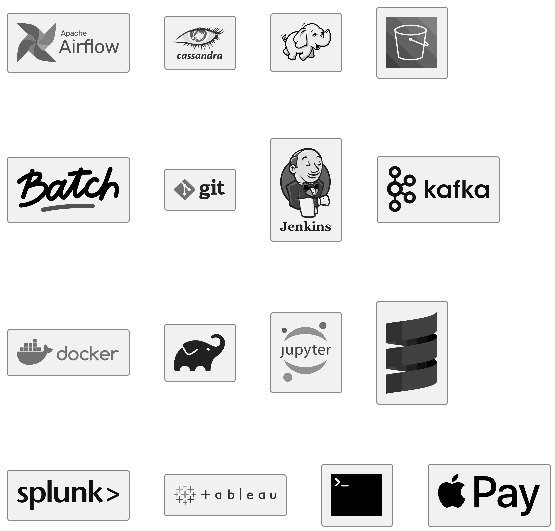 @startuml
'https://github.com/plantuml-stdlib/gilbarbara-plantuml-sprites/tree/master/pngs
!include <logos/airflow>
!include <logos/cassandra>
!include <logos/java>
!include <logos/hadoop>
!include <logos/aws-s3>
!include <logos/bash>
!include <logos/batch>
!include <logos/git>
!include <logos/jenkins>
!include <logos/kafka>
!include <logos/docker>
!include <logos/gradle>
!include <logos/jupyter>
!include <logos/scala>
!include <logos/splunk>
!include <logos/tableau>
!include <logos/terminal>
!include <logos/apple-pay>

rectangle "<$airflow>"
rectangle "<$cassandra>"
rectangle "<$hadoop>"
rectangle "<$aws-s3>"
rectangle "<$batch>"
rectangle "<$git>"
rectangle "<$jenkins>"
rectangle "<$kafka>"
rectangle "<$docker>"
rectangle "<$gradle>"
rectangle "<$jupyter>"
rectangle "<$scala>"
rectangle "<$splunk>"
rectangle "<$tableau>"
rectangle "<$terminal>"
rectangle "<$apple-pay>"
@enduml